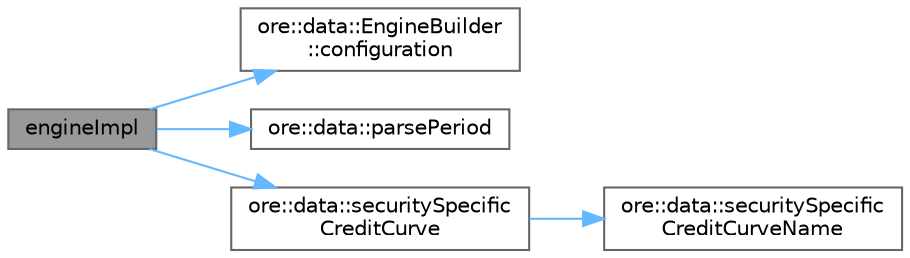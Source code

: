 digraph "engineImpl"
{
 // INTERACTIVE_SVG=YES
 // LATEX_PDF_SIZE
  bgcolor="transparent";
  edge [fontname=Helvetica,fontsize=10,labelfontname=Helvetica,labelfontsize=10];
  node [fontname=Helvetica,fontsize=10,shape=box,height=0.2,width=0.4];
  rankdir="LR";
  Node1 [label="engineImpl",height=0.2,width=0.4,color="gray40", fillcolor="grey60", style="filled", fontcolor="black",tooltip=" "];
  Node1 -> Node2 [color="steelblue1",style="solid"];
  Node2 [label="ore::data::EngineBuilder\l::configuration",height=0.2,width=0.4,color="grey40", fillcolor="white", style="filled",URL="$classore_1_1data_1_1_engine_builder.html#aaacbfbb4007edcf8c34df2f37f8ebae5",tooltip="Return a configuration (or the default one if key not found)"];
  Node1 -> Node3 [color="steelblue1",style="solid"];
  Node3 [label="ore::data::parsePeriod",height=0.2,width=0.4,color="grey40", fillcolor="white", style="filled",URL="$group__utilities.html#ga8e0623e2cb01e250e9cfec4619256208",tooltip="Convert text to QuantLib::Period."];
  Node1 -> Node4 [color="steelblue1",style="solid"];
  Node4 [label="ore::data::securitySpecific\lCreditCurve",height=0.2,width=0.4,color="grey40", fillcolor="white", style="filled",URL="$namespaceore_1_1data.html#ac7682d15e97f2d57d69022d6c8cc69d1",tooltip=" "];
  Node4 -> Node5 [color="steelblue1",style="solid"];
  Node5 [label="ore::data::securitySpecific\lCreditCurveName",height=0.2,width=0.4,color="grey40", fillcolor="white", style="filled",URL="$namespaceore_1_1data.html#aede061bac0af9d192655e18cbfa547ee",tooltip=" "];
}
